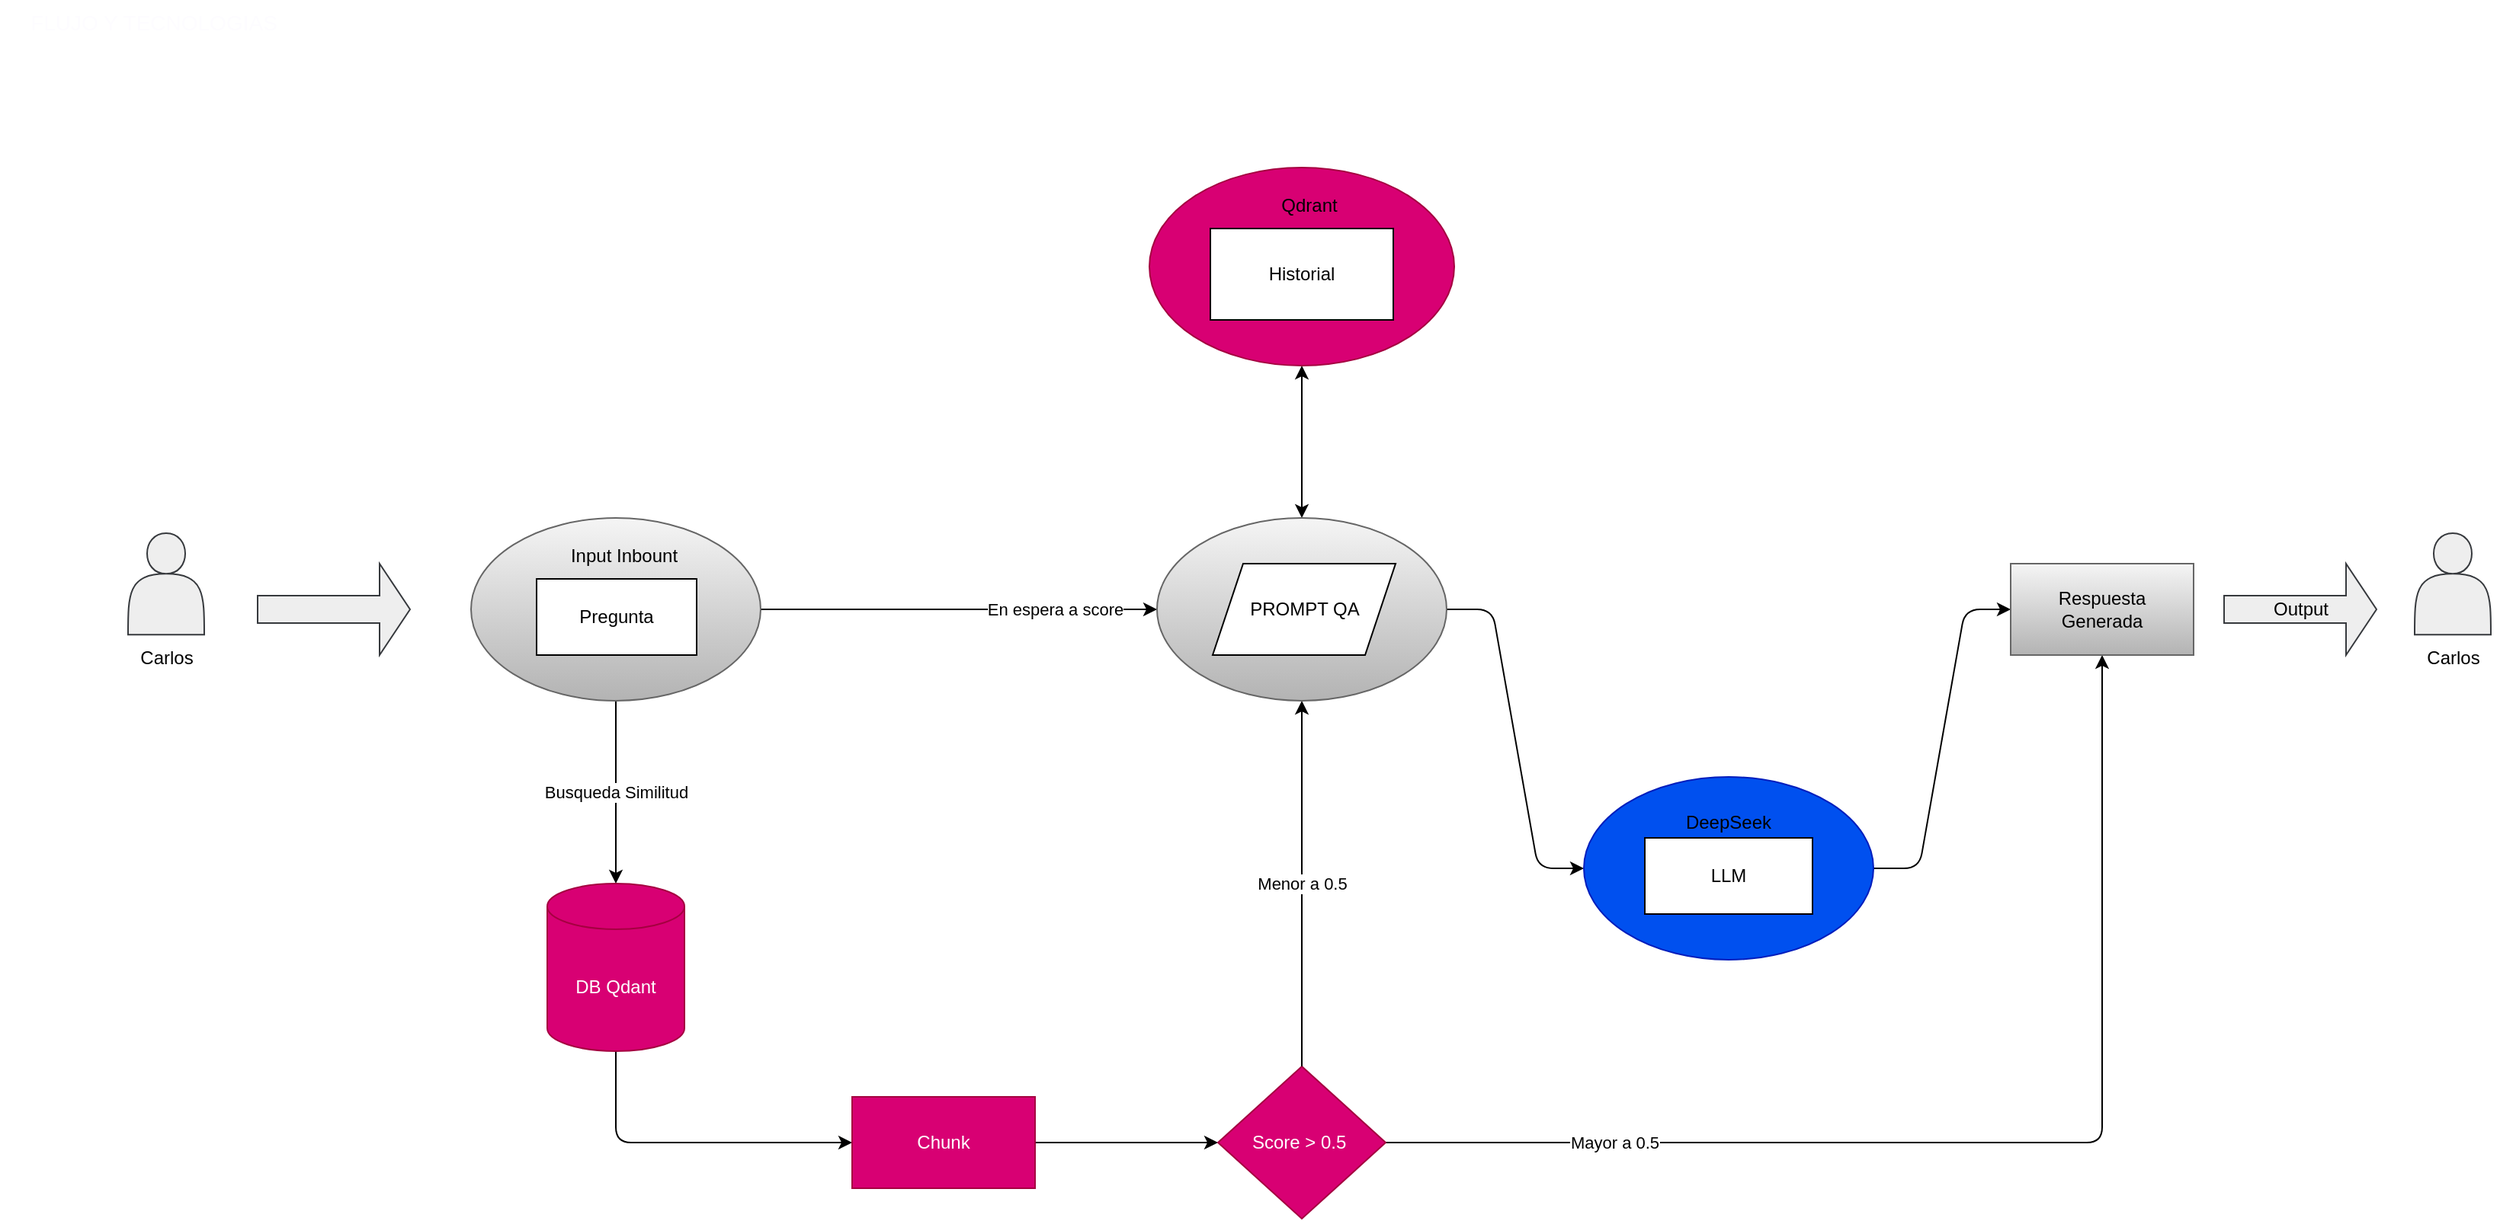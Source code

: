 <mxfile>
    <diagram id="_k2aF8yd4VK1MXtFuvVr" name="Page-1">
        <mxGraphModel dx="2598" dy="1968" grid="1" gridSize="10" guides="1" tooltips="1" connect="1" arrows="1" fold="1" page="1" pageScale="1" pageWidth="850" pageHeight="1100" math="0" shadow="0">
            <root>
                <mxCell id="0"/>
                <mxCell id="1" parent="0"/>
                <mxCell id="35" style="edgeStyle=entityRelationEdgeStyle;html=1;exitX=1;exitY=0.5;exitDx=0;exitDy=0;entryX=0;entryY=0.5;entryDx=0;entryDy=0;" parent="1" source="8" target="31" edge="1">
                    <mxGeometry relative="1" as="geometry"/>
                </mxCell>
                <mxCell id="44" value="" style="edgeStyle=orthogonalEdgeStyle;html=1;fontColor=#000000;startArrow=classic;startFill=1;" parent="1" source="8" target="5" edge="1">
                    <mxGeometry relative="1" as="geometry">
                        <mxPoint x="941" y="310" as="sourcePoint"/>
                    </mxGeometry>
                </mxCell>
                <mxCell id="15" value="En espera a score" style="edgeStyle=none;html=1;exitX=1;exitY=0.5;exitDx=0;exitDy=0;entryX=0;entryY=0.5;entryDx=0;entryDy=0;" parent="1" source="11" target="8" edge="1">
                    <mxGeometry x="0.484" relative="1" as="geometry">
                        <mxPoint as="offset"/>
                    </mxGeometry>
                </mxCell>
                <mxCell id="19" value="Busqueda Similitud" style="edgeStyle=orthogonalEdgeStyle;html=1;exitX=0.5;exitY=1;exitDx=0;exitDy=0;entryX=0.5;entryY=0;entryDx=0;entryDy=0;entryPerimeter=0;" parent="1" source="11" target="21" edge="1">
                    <mxGeometry relative="1" as="geometry">
                        <mxPoint x="426" y="620" as="targetPoint"/>
                    </mxGeometry>
                </mxCell>
                <mxCell id="23" style="edgeStyle=orthogonalEdgeStyle;html=1;exitX=0.5;exitY=1;exitDx=0;exitDy=0;exitPerimeter=0;entryX=0;entryY=0.5;entryDx=0;entryDy=0;" parent="1" source="21" target="22" edge="1">
                    <mxGeometry relative="1" as="geometry"/>
                </mxCell>
                <mxCell id="21" value="DB Qdant" style="shape=cylinder3;whiteSpace=wrap;html=1;boundedLbl=1;backgroundOutline=1;size=15;fillColor=#d80073;strokeColor=#A50040;fontColor=#ffffff;" parent="1" vertex="1">
                    <mxGeometry x="361" y="590" width="90" height="110" as="geometry"/>
                </mxCell>
                <mxCell id="25" style="edgeStyle=orthogonalEdgeStyle;html=1;exitX=1;exitY=0.5;exitDx=0;exitDy=0;entryX=0;entryY=0.5;entryDx=0;entryDy=0;" parent="1" source="22" target="24" edge="1">
                    <mxGeometry relative="1" as="geometry"/>
                </mxCell>
                <mxCell id="22" value="Chunk" style="rounded=0;whiteSpace=wrap;html=1;fillColor=#d80073;fontColor=#ffffff;strokeColor=#A50040;" parent="1" vertex="1">
                    <mxGeometry x="561" y="730" width="120" height="60" as="geometry"/>
                </mxCell>
                <mxCell id="39" value="Mayor a 0.5" style="edgeStyle=orthogonalEdgeStyle;html=1;exitX=1;exitY=0.5;exitDx=0;exitDy=0;entryX=0.5;entryY=1;entryDx=0;entryDy=0;" parent="1" source="24" target="37" edge="1">
                    <mxGeometry x="-0.62" relative="1" as="geometry">
                        <mxPoint as="offset"/>
                    </mxGeometry>
                </mxCell>
                <mxCell id="24" value="Score &amp;gt; 0.5&amp;nbsp;" style="rhombus;whiteSpace=wrap;html=1;fillColor=#d80073;fontColor=#ffffff;strokeColor=#A50040;" parent="1" vertex="1">
                    <mxGeometry x="801" y="710" width="110" height="100" as="geometry"/>
                </mxCell>
                <mxCell id="27" value="Menor a 0.5" style="edgeStyle=orthogonalEdgeStyle;html=1;entryX=0.5;entryY=1;entryDx=0;entryDy=0;" parent="1" source="24" target="8" edge="1">
                    <mxGeometry relative="1" as="geometry"/>
                </mxCell>
                <mxCell id="38" style="edgeStyle=entityRelationEdgeStyle;html=1;entryX=0;entryY=0.5;entryDx=0;entryDy=0;" parent="1" source="31" target="37" edge="1">
                    <mxGeometry relative="1" as="geometry"/>
                </mxCell>
                <mxCell id="36" value="" style="shape=singleArrow;whiteSpace=wrap;html=1;fillColor=#eeeeee;strokeColor=#36393d;" parent="1" vertex="1">
                    <mxGeometry x="171" y="380" width="100" height="60" as="geometry"/>
                </mxCell>
                <mxCell id="37" value="&lt;font color=&quot;#000000&quot;&gt;Respuesta &lt;br&gt;Generada&lt;/font&gt;" style="rounded=0;whiteSpace=wrap;html=1;fillColor=#f5f5f5;gradientColor=#b3b3b3;strokeColor=#666666;" parent="1" vertex="1">
                    <mxGeometry x="1321" y="380" width="120" height="60" as="geometry"/>
                </mxCell>
                <mxCell id="57" value="&lt;font style=&quot;font-size: 14px;&quot;&gt;FLUJO Y TECNOLOGIAS&lt;/font&gt;" style="text;html=1;strokeColor=none;fillColor=none;align=center;verticalAlign=middle;whiteSpace=wrap;rounded=0;strokeWidth=3;fontColor=#FDFCFF;" parent="1" vertex="1">
                    <mxGeometry x="2.5" y="10" width="200" height="30" as="geometry"/>
                </mxCell>
                <mxCell id="62" value="" style="group" vertex="1" connectable="0" parent="1">
                    <mxGeometry x="1581" y="360" width="60" height="100" as="geometry"/>
                </mxCell>
                <mxCell id="42" value="" style="shape=actor;whiteSpace=wrap;html=1;fillColor=#eeeeee;strokeColor=#36393d;" parent="62" vertex="1">
                    <mxGeometry x="5" width="50" height="66.667" as="geometry"/>
                </mxCell>
                <mxCell id="43" value="Carlos" style="text;html=1;align=center;verticalAlign=middle;resizable=0;points=[];autosize=1;strokeColor=none;fillColor=none;" parent="62" vertex="1">
                    <mxGeometry y="66.667" width="60" height="30" as="geometry"/>
                </mxCell>
                <mxCell id="63" value="" style="group" vertex="1" connectable="0" parent="1">
                    <mxGeometry x="1461" y="380" width="100" height="60" as="geometry"/>
                </mxCell>
                <mxCell id="40" value="" style="shape=singleArrow;whiteSpace=wrap;html=1;fillColor=#eeeeee;strokeColor=#36393d;" parent="63" vertex="1">
                    <mxGeometry width="100" height="60" as="geometry"/>
                </mxCell>
                <mxCell id="41" value="Output" style="text;html=1;align=center;verticalAlign=middle;resizable=0;points=[];autosize=1;strokeColor=none;fillColor=none;fontColor=#000000;" parent="63" vertex="1">
                    <mxGeometry x="20" y="15" width="60" height="30" as="geometry"/>
                </mxCell>
                <mxCell id="64" value="" style="group" vertex="1" connectable="0" parent="1">
                    <mxGeometry x="1041" y="520" width="190" height="120" as="geometry"/>
                </mxCell>
                <mxCell id="31" value="" style="ellipse;whiteSpace=wrap;html=1;fillColor=#0050ef;fontColor=#ffffff;strokeColor=#001DBC;" parent="64" vertex="1">
                    <mxGeometry width="190" height="120" as="geometry"/>
                </mxCell>
                <mxCell id="29" value="LLM" style="rounded=0;whiteSpace=wrap;html=1;" parent="64" vertex="1">
                    <mxGeometry x="40" y="40" width="110" height="50" as="geometry"/>
                </mxCell>
                <mxCell id="32" value="DeepSeek" style="text;html=1;strokeColor=none;fillColor=none;align=center;verticalAlign=middle;whiteSpace=wrap;rounded=0;" parent="64" vertex="1">
                    <mxGeometry x="65" y="10" width="60" height="40" as="geometry"/>
                </mxCell>
                <mxCell id="65" value="" style="group" vertex="1" connectable="0" parent="1">
                    <mxGeometry x="761" y="350" width="190" height="120" as="geometry"/>
                </mxCell>
                <mxCell id="8" value="" style="ellipse;whiteSpace=wrap;html=1;fillColor=#f5f5f5;gradientColor=#b3b3b3;strokeColor=#666666;" parent="65" vertex="1">
                    <mxGeometry width="190" height="120" as="geometry"/>
                </mxCell>
                <mxCell id="7" value="PROMPT QA" style="shape=parallelogram;perimeter=parallelogramPerimeter;whiteSpace=wrap;html=1;fixedSize=1;" parent="65" vertex="1">
                    <mxGeometry x="36.5" y="30" width="120" height="60" as="geometry"/>
                </mxCell>
                <mxCell id="66" value="" style="group;fillColor=none;" vertex="1" connectable="0" parent="1">
                    <mxGeometry x="756" y="120" width="200" height="130" as="geometry"/>
                </mxCell>
                <mxCell id="5" value="" style="ellipse;whiteSpace=wrap;html=1;fillColor=#d80073;fontColor=#ffffff;strokeColor=#A50040;" parent="66" vertex="1">
                    <mxGeometry width="200" height="130" as="geometry"/>
                </mxCell>
                <mxCell id="4" value="Historial" style="rounded=0;whiteSpace=wrap;html=1;" parent="66" vertex="1">
                    <mxGeometry x="40" y="40" width="120" height="60" as="geometry"/>
                </mxCell>
                <mxCell id="6" value="Qdrant" style="text;html=1;strokeColor=none;fillColor=none;align=center;verticalAlign=middle;whiteSpace=wrap;rounded=0;" parent="66" vertex="1">
                    <mxGeometry x="75" y="10" width="60" height="30" as="geometry"/>
                </mxCell>
                <mxCell id="67" value="" style="group" vertex="1" connectable="0" parent="1">
                    <mxGeometry x="311" y="350" width="190" height="120" as="geometry"/>
                </mxCell>
                <mxCell id="11" value="" style="ellipse;whiteSpace=wrap;html=1;fillColor=#f5f5f5;gradientColor=#b3b3b3;strokeColor=#666666;" parent="67" vertex="1">
                    <mxGeometry width="190" height="120" as="geometry"/>
                </mxCell>
                <mxCell id="13" value="Input Inbount" style="text;html=1;align=center;verticalAlign=middle;whiteSpace=wrap;rounded=0;fillColor=none;fontColor=#000000;" parent="67" vertex="1">
                    <mxGeometry x="58" y="10" width="85" height="30" as="geometry"/>
                </mxCell>
                <mxCell id="14" value="Pregunta" style="rounded=0;whiteSpace=wrap;html=1;" parent="67" vertex="1">
                    <mxGeometry x="43" y="40" width="105" height="50" as="geometry"/>
                </mxCell>
                <mxCell id="70" value="" style="group" vertex="1" connectable="0" parent="1">
                    <mxGeometry x="81" y="360" width="60" height="100" as="geometry"/>
                </mxCell>
                <mxCell id="71" value="" style="shape=actor;whiteSpace=wrap;html=1;fillColor=#eeeeee;strokeColor=#36393d;" vertex="1" parent="70">
                    <mxGeometry x="5" width="50" height="66.667" as="geometry"/>
                </mxCell>
                <mxCell id="72" value="Carlos" style="text;html=1;align=center;verticalAlign=middle;resizable=0;points=[];autosize=1;strokeColor=none;fillColor=none;" vertex="1" parent="70">
                    <mxGeometry y="66.667" width="60" height="30" as="geometry"/>
                </mxCell>
            </root>
        </mxGraphModel>
    </diagram>
</mxfile>